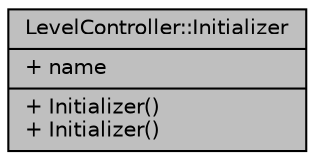 digraph "LevelController::Initializer"
{
  edge [fontname="Helvetica",fontsize="10",labelfontname="Helvetica",labelfontsize="10"];
  node [fontname="Helvetica",fontsize="10",shape=record];
  Node1 [label="{LevelController::Initializer\n|+ name\l|+ Initializer()\l+ Initializer()\l}",height=0.2,width=0.4,color="black", fillcolor="grey75", style="filled", fontcolor="black"];
}
